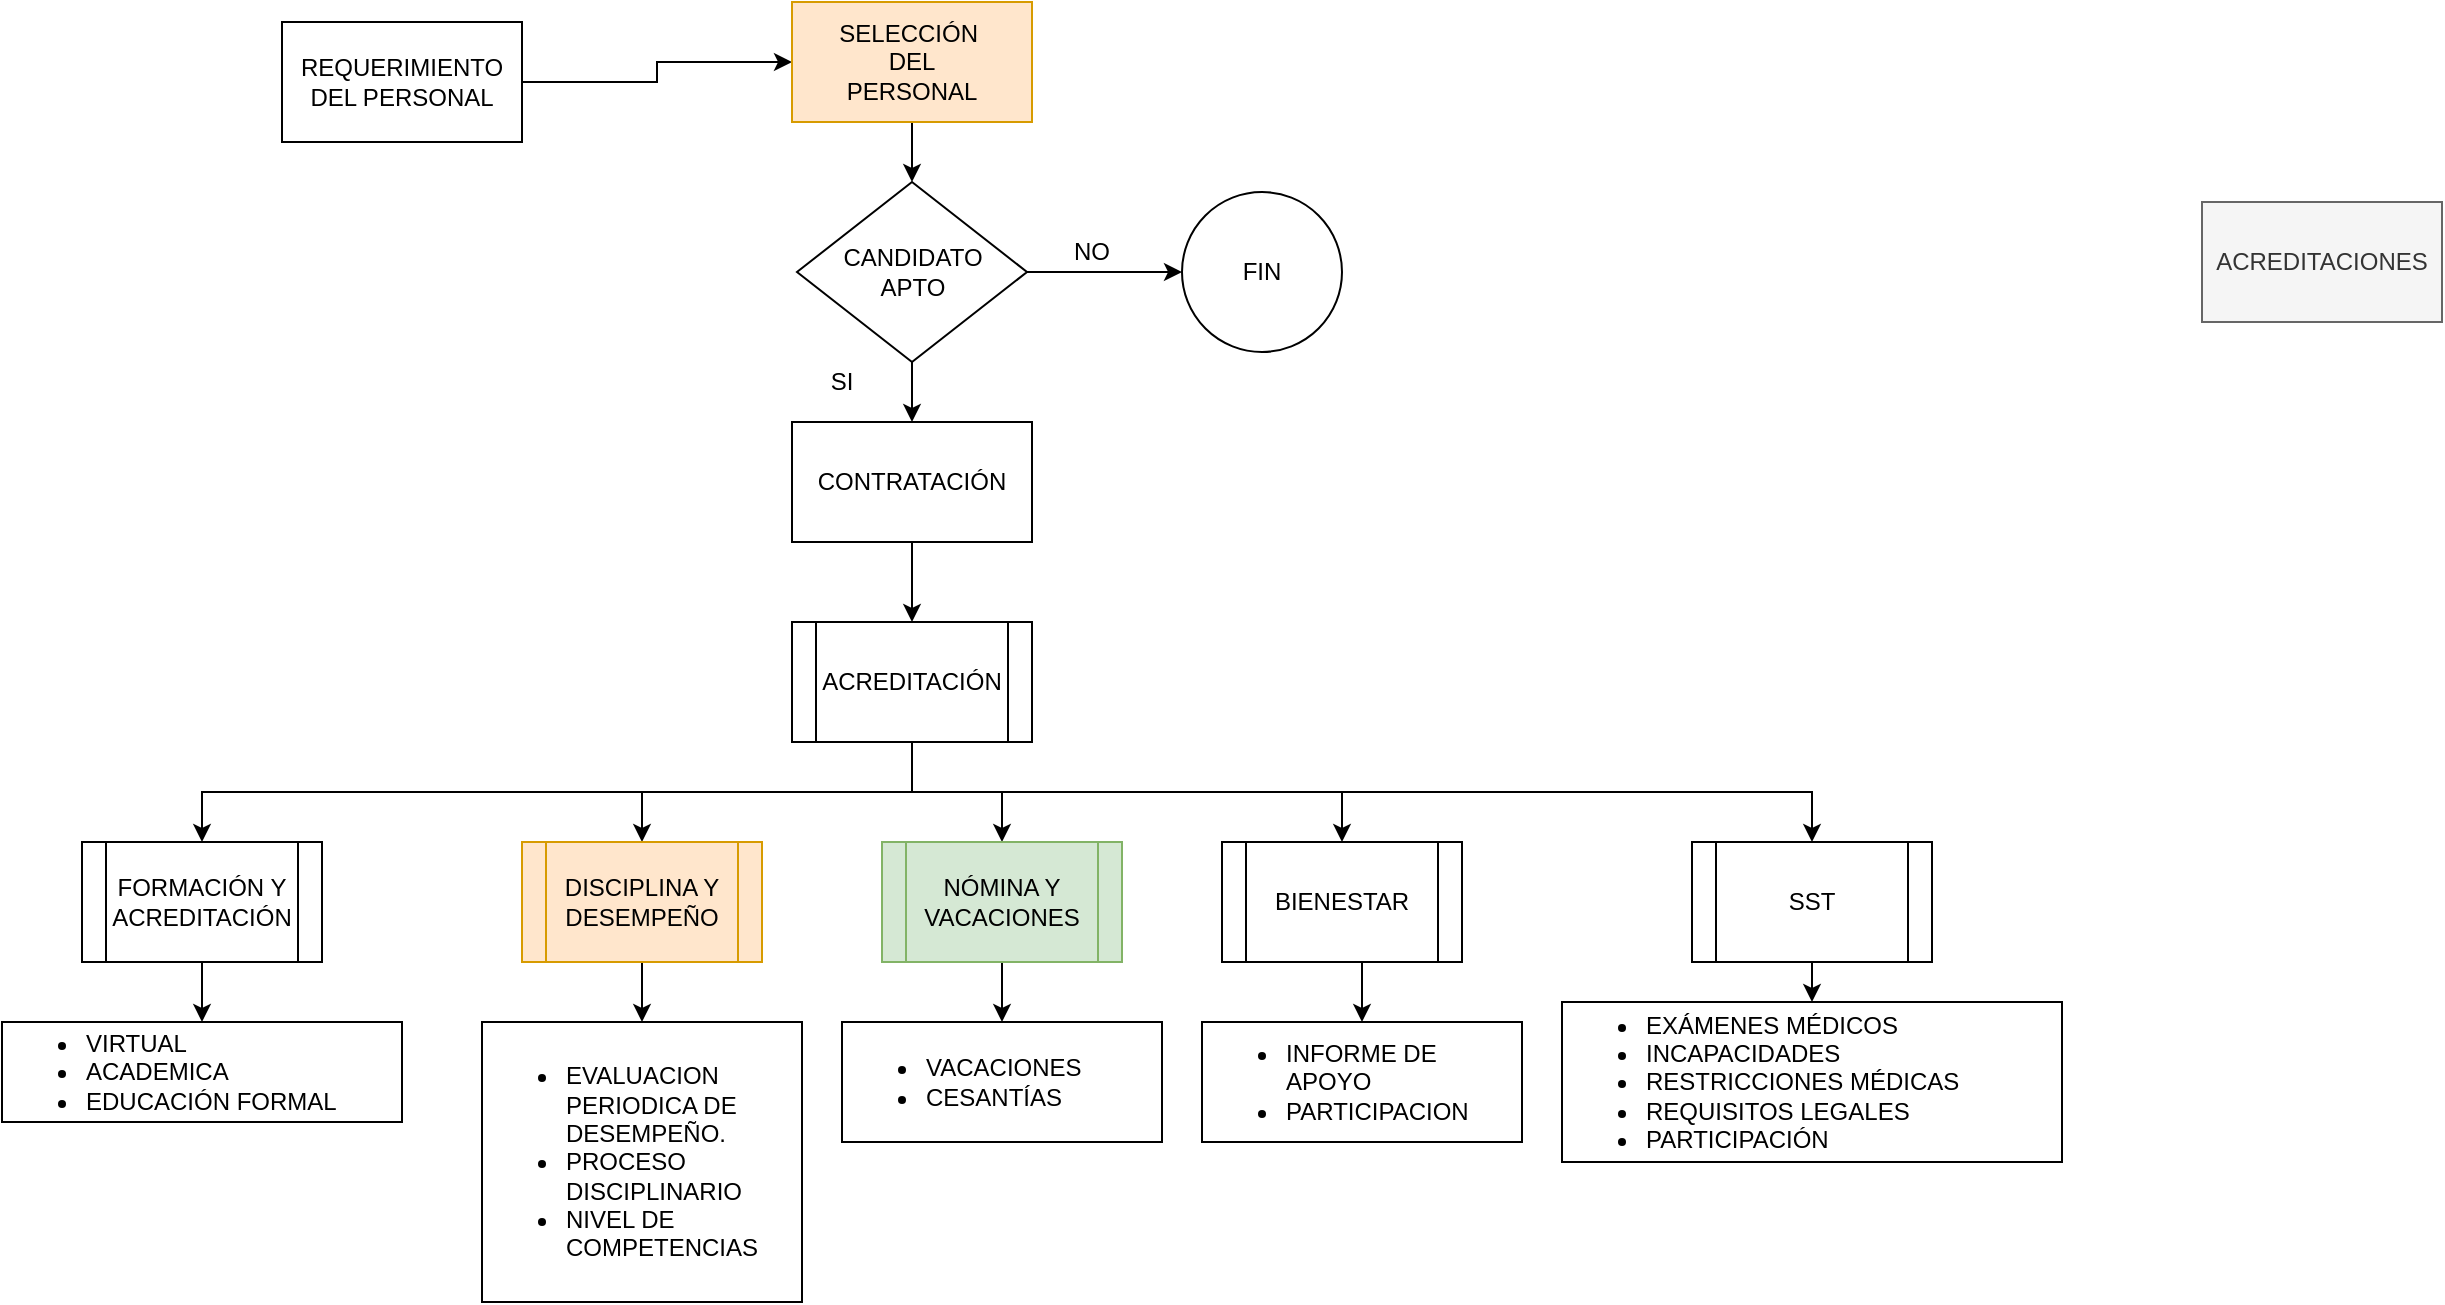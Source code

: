 <mxfile version="20.2.2" type="github">
  <diagram id="T0ilVsNC7wKxDNPLaUD6" name="Page-1">
    <mxGraphModel dx="2276" dy="801" grid="1" gridSize="10" guides="1" tooltips="1" connect="1" arrows="1" fold="1" page="1" pageScale="1" pageWidth="850" pageHeight="1100" math="0" shadow="0">
      <root>
        <mxCell id="0" />
        <mxCell id="1" parent="0" />
        <mxCell id="-1c-Uow--uqYdpP_RSEN-9" style="edgeStyle=orthogonalEdgeStyle;rounded=0;orthogonalLoop=1;jettySize=auto;html=1;exitX=1;exitY=0.5;exitDx=0;exitDy=0;" parent="1" source="-1c-Uow--uqYdpP_RSEN-1" target="-1c-Uow--uqYdpP_RSEN-8" edge="1">
          <mxGeometry relative="1" as="geometry" />
        </mxCell>
        <mxCell id="-1c-Uow--uqYdpP_RSEN-1" value="REQUERIMIENTO DEL PERSONAL" style="rounded=0;whiteSpace=wrap;html=1;" parent="1" vertex="1">
          <mxGeometry x="60" y="130" width="120" height="60" as="geometry" />
        </mxCell>
        <mxCell id="-1c-Uow--uqYdpP_RSEN-11" style="edgeStyle=orthogonalEdgeStyle;rounded=0;orthogonalLoop=1;jettySize=auto;html=1;exitX=1;exitY=0.5;exitDx=0;exitDy=0;" parent="1" source="-1c-Uow--uqYdpP_RSEN-2" target="-1c-Uow--uqYdpP_RSEN-4" edge="1">
          <mxGeometry relative="1" as="geometry" />
        </mxCell>
        <mxCell id="-1c-Uow--uqYdpP_RSEN-12" style="edgeStyle=orthogonalEdgeStyle;rounded=0;orthogonalLoop=1;jettySize=auto;html=1;exitX=0.5;exitY=1;exitDx=0;exitDy=0;entryX=0.5;entryY=0;entryDx=0;entryDy=0;" parent="1" source="-1c-Uow--uqYdpP_RSEN-2" target="-1c-Uow--uqYdpP_RSEN-6" edge="1">
          <mxGeometry relative="1" as="geometry" />
        </mxCell>
        <mxCell id="-1c-Uow--uqYdpP_RSEN-2" value="CANDIDATO&lt;br&gt;APTO" style="rhombus;whiteSpace=wrap;html=1;" parent="1" vertex="1">
          <mxGeometry x="317.5" y="210" width="115" height="90" as="geometry" />
        </mxCell>
        <mxCell id="-1c-Uow--uqYdpP_RSEN-4" value="FIN" style="ellipse;whiteSpace=wrap;html=1;aspect=fixed;" parent="1" vertex="1">
          <mxGeometry x="510" y="215" width="80" height="80" as="geometry" />
        </mxCell>
        <mxCell id="bKaEDpMlJGmUdyzLtjko-1" style="edgeStyle=orthogonalEdgeStyle;rounded=0;orthogonalLoop=1;jettySize=auto;html=1;exitX=0.5;exitY=1;exitDx=0;exitDy=0;entryX=0.5;entryY=0;entryDx=0;entryDy=0;" edge="1" parent="1" source="-1c-Uow--uqYdpP_RSEN-6" target="-1c-Uow--uqYdpP_RSEN-7">
          <mxGeometry relative="1" as="geometry" />
        </mxCell>
        <mxCell id="-1c-Uow--uqYdpP_RSEN-6" value="CONTRATACIÓN" style="rounded=0;whiteSpace=wrap;html=1;" parent="1" vertex="1">
          <mxGeometry x="315" y="330" width="120" height="60" as="geometry" />
        </mxCell>
        <mxCell id="bKaEDpMlJGmUdyzLtjko-2" style="edgeStyle=orthogonalEdgeStyle;rounded=0;orthogonalLoop=1;jettySize=auto;html=1;exitX=0.5;exitY=1;exitDx=0;exitDy=0;entryX=0.5;entryY=0;entryDx=0;entryDy=0;" edge="1" parent="1" source="-1c-Uow--uqYdpP_RSEN-7" target="-1c-Uow--uqYdpP_RSEN-24">
          <mxGeometry relative="1" as="geometry" />
        </mxCell>
        <mxCell id="bKaEDpMlJGmUdyzLtjko-3" style="edgeStyle=orthogonalEdgeStyle;rounded=0;orthogonalLoop=1;jettySize=auto;html=1;exitX=0.5;exitY=1;exitDx=0;exitDy=0;entryX=0.5;entryY=0;entryDx=0;entryDy=0;" edge="1" parent="1" source="-1c-Uow--uqYdpP_RSEN-7" target="-1c-Uow--uqYdpP_RSEN-21">
          <mxGeometry relative="1" as="geometry" />
        </mxCell>
        <mxCell id="bKaEDpMlJGmUdyzLtjko-4" style="edgeStyle=orthogonalEdgeStyle;rounded=0;orthogonalLoop=1;jettySize=auto;html=1;exitX=0.5;exitY=1;exitDx=0;exitDy=0;entryX=0.5;entryY=0;entryDx=0;entryDy=0;" edge="1" parent="1" source="-1c-Uow--uqYdpP_RSEN-7" target="-1c-Uow--uqYdpP_RSEN-20">
          <mxGeometry relative="1" as="geometry" />
        </mxCell>
        <mxCell id="bKaEDpMlJGmUdyzLtjko-5" style="edgeStyle=orthogonalEdgeStyle;rounded=0;orthogonalLoop=1;jettySize=auto;html=1;exitX=0.5;exitY=1;exitDx=0;exitDy=0;" edge="1" parent="1" source="-1c-Uow--uqYdpP_RSEN-7" target="-1c-Uow--uqYdpP_RSEN-22">
          <mxGeometry relative="1" as="geometry" />
        </mxCell>
        <mxCell id="bKaEDpMlJGmUdyzLtjko-6" style="edgeStyle=orthogonalEdgeStyle;rounded=0;orthogonalLoop=1;jettySize=auto;html=1;exitX=0.5;exitY=1;exitDx=0;exitDy=0;" edge="1" parent="1" source="-1c-Uow--uqYdpP_RSEN-7" target="-1c-Uow--uqYdpP_RSEN-23">
          <mxGeometry relative="1" as="geometry" />
        </mxCell>
        <mxCell id="-1c-Uow--uqYdpP_RSEN-7" value="ACREDITACIÓN" style="shape=process;whiteSpace=wrap;html=1;backgroundOutline=1;" parent="1" vertex="1">
          <mxGeometry x="315" y="430" width="120" height="60" as="geometry" />
        </mxCell>
        <mxCell id="-1c-Uow--uqYdpP_RSEN-10" style="edgeStyle=orthogonalEdgeStyle;rounded=0;orthogonalLoop=1;jettySize=auto;html=1;exitX=0.5;exitY=1;exitDx=0;exitDy=0;entryX=0.5;entryY=0;entryDx=0;entryDy=0;" parent="1" source="-1c-Uow--uqYdpP_RSEN-8" target="-1c-Uow--uqYdpP_RSEN-2" edge="1">
          <mxGeometry relative="1" as="geometry" />
        </mxCell>
        <mxCell id="-1c-Uow--uqYdpP_RSEN-8" value="SELECCIÓN&amp;nbsp;&lt;br&gt;DEL&lt;br&gt;PERSONAL" style="rounded=0;whiteSpace=wrap;html=1;fillColor=#ffe6cc;strokeColor=#d79b00;" parent="1" vertex="1">
          <mxGeometry x="315" y="120" width="120" height="60" as="geometry" />
        </mxCell>
        <mxCell id="-1c-Uow--uqYdpP_RSEN-14" value="NO" style="text;html=1;strokeColor=none;fillColor=none;align=center;verticalAlign=middle;whiteSpace=wrap;rounded=0;" parent="1" vertex="1">
          <mxGeometry x="435" y="230" width="60" height="30" as="geometry" />
        </mxCell>
        <mxCell id="-1c-Uow--uqYdpP_RSEN-15" value="SI" style="text;html=1;strokeColor=none;fillColor=none;align=center;verticalAlign=middle;whiteSpace=wrap;rounded=0;" parent="1" vertex="1">
          <mxGeometry x="310" y="295" width="60" height="30" as="geometry" />
        </mxCell>
        <mxCell id="bKaEDpMlJGmUdyzLtjko-15" style="edgeStyle=orthogonalEdgeStyle;rounded=0;orthogonalLoop=1;jettySize=auto;html=1;exitX=0.5;exitY=1;exitDx=0;exitDy=0;entryX=0.5;entryY=0;entryDx=0;entryDy=0;" edge="1" parent="1" source="-1c-Uow--uqYdpP_RSEN-20" target="bKaEDpMlJGmUdyzLtjko-14">
          <mxGeometry relative="1" as="geometry" />
        </mxCell>
        <mxCell id="-1c-Uow--uqYdpP_RSEN-20" value="NÓMINA Y VACACIONES" style="shape=process;whiteSpace=wrap;html=1;backgroundOutline=1;fillColor=#d5e8d4;strokeColor=#82b366;" parent="1" vertex="1">
          <mxGeometry x="360" y="540" width="120" height="60" as="geometry" />
        </mxCell>
        <mxCell id="bKaEDpMlJGmUdyzLtjko-17" style="edgeStyle=orthogonalEdgeStyle;rounded=0;orthogonalLoop=1;jettySize=auto;html=1;exitX=0.5;exitY=1;exitDx=0;exitDy=0;entryX=0.5;entryY=0;entryDx=0;entryDy=0;" edge="1" parent="1" source="-1c-Uow--uqYdpP_RSEN-21" target="bKaEDpMlJGmUdyzLtjko-16">
          <mxGeometry relative="1" as="geometry" />
        </mxCell>
        <mxCell id="-1c-Uow--uqYdpP_RSEN-21" value="DISCIPLINA Y DESEMPEÑO" style="shape=process;whiteSpace=wrap;html=1;backgroundOutline=1;fillColor=#ffe6cc;strokeColor=#d79b00;" parent="1" vertex="1">
          <mxGeometry x="180" y="540" width="120" height="60" as="geometry" />
        </mxCell>
        <mxCell id="bKaEDpMlJGmUdyzLtjko-12" style="edgeStyle=orthogonalEdgeStyle;rounded=0;orthogonalLoop=1;jettySize=auto;html=1;exitX=0.5;exitY=1;exitDx=0;exitDy=0;entryX=0.5;entryY=0;entryDx=0;entryDy=0;" edge="1" parent="1" source="-1c-Uow--uqYdpP_RSEN-22" target="bKaEDpMlJGmUdyzLtjko-11">
          <mxGeometry relative="1" as="geometry" />
        </mxCell>
        <mxCell id="-1c-Uow--uqYdpP_RSEN-22" value="BIENESTAR" style="shape=process;whiteSpace=wrap;html=1;backgroundOutline=1;" parent="1" vertex="1">
          <mxGeometry x="530" y="540" width="120" height="60" as="geometry" />
        </mxCell>
        <mxCell id="bKaEDpMlJGmUdyzLtjko-13" style="edgeStyle=orthogonalEdgeStyle;rounded=0;orthogonalLoop=1;jettySize=auto;html=1;exitX=0.5;exitY=1;exitDx=0;exitDy=0;entryX=0.5;entryY=0;entryDx=0;entryDy=0;" edge="1" parent="1" source="-1c-Uow--uqYdpP_RSEN-23" target="bKaEDpMlJGmUdyzLtjko-10">
          <mxGeometry relative="1" as="geometry" />
        </mxCell>
        <mxCell id="-1c-Uow--uqYdpP_RSEN-23" value="SST" style="shape=process;whiteSpace=wrap;html=1;backgroundOutline=1;" parent="1" vertex="1">
          <mxGeometry x="765" y="540" width="120" height="60" as="geometry" />
        </mxCell>
        <mxCell id="bKaEDpMlJGmUdyzLtjko-19" style="edgeStyle=orthogonalEdgeStyle;rounded=0;orthogonalLoop=1;jettySize=auto;html=1;exitX=0.5;exitY=1;exitDx=0;exitDy=0;entryX=0.5;entryY=0;entryDx=0;entryDy=0;" edge="1" parent="1" source="-1c-Uow--uqYdpP_RSEN-24" target="bKaEDpMlJGmUdyzLtjko-18">
          <mxGeometry relative="1" as="geometry" />
        </mxCell>
        <mxCell id="-1c-Uow--uqYdpP_RSEN-24" value="FORMACIÓN Y ACREDITACIÓN" style="shape=process;whiteSpace=wrap;html=1;backgroundOutline=1;" parent="1" vertex="1">
          <mxGeometry x="-40" y="540" width="120" height="60" as="geometry" />
        </mxCell>
        <mxCell id="bKaEDpMlJGmUdyzLtjko-10" value="&lt;ul&gt;&lt;li&gt;EXÁMENES MÉDICOS&lt;/li&gt;&lt;li&gt;INCAPACIDADES&lt;/li&gt;&lt;li&gt;RESTRICCIONES MÉDICAS&lt;/li&gt;&lt;li&gt;REQUISITOS LEGALES&lt;/li&gt;&lt;li&gt;PARTICIPACIÓN&lt;/li&gt;&lt;/ul&gt;" style="rounded=0;whiteSpace=wrap;html=1;align=left;" vertex="1" parent="1">
          <mxGeometry x="700" y="620" width="250" height="80" as="geometry" />
        </mxCell>
        <mxCell id="bKaEDpMlJGmUdyzLtjko-11" value="&lt;ul&gt;&lt;li&gt;INFORME DE APOYO&lt;/li&gt;&lt;li&gt;PARTICIPACION&lt;/li&gt;&lt;/ul&gt;" style="rounded=0;whiteSpace=wrap;html=1;align=left;" vertex="1" parent="1">
          <mxGeometry x="520" y="630" width="160" height="60" as="geometry" />
        </mxCell>
        <mxCell id="bKaEDpMlJGmUdyzLtjko-14" value="&lt;ul&gt;&lt;li&gt;VACACIONES&lt;/li&gt;&lt;li&gt;CESANTÍAS&lt;/li&gt;&lt;/ul&gt;" style="rounded=0;whiteSpace=wrap;html=1;align=left;" vertex="1" parent="1">
          <mxGeometry x="340" y="630" width="160" height="60" as="geometry" />
        </mxCell>
        <mxCell id="bKaEDpMlJGmUdyzLtjko-16" value="&lt;ul&gt;&lt;li&gt;EVALUACION PERIODICA DE DESEMPEÑO.&lt;/li&gt;&lt;li&gt;PROCESO DISCIPLINARIO&lt;/li&gt;&lt;li&gt;NIVEL DE COMPETENCIAS&lt;/li&gt;&lt;/ul&gt;" style="rounded=0;whiteSpace=wrap;html=1;align=left;" vertex="1" parent="1">
          <mxGeometry x="160" y="630" width="160" height="140" as="geometry" />
        </mxCell>
        <mxCell id="bKaEDpMlJGmUdyzLtjko-18" value="&lt;ul&gt;&lt;li&gt;VIRTUAL&lt;/li&gt;&lt;li&gt;ACADEMICA&lt;/li&gt;&lt;li&gt;EDUCACIÓN FORMAL&lt;/li&gt;&lt;/ul&gt;" style="rounded=0;whiteSpace=wrap;html=1;align=left;" vertex="1" parent="1">
          <mxGeometry x="-80" y="630" width="200" height="50" as="geometry" />
        </mxCell>
        <mxCell id="bKaEDpMlJGmUdyzLtjko-21" value="ACREDITACIONES" style="rounded=0;whiteSpace=wrap;html=1;fillColor=#f5f5f5;fontColor=#333333;strokeColor=#666666;" vertex="1" parent="1">
          <mxGeometry x="1020" y="220" width="120" height="60" as="geometry" />
        </mxCell>
      </root>
    </mxGraphModel>
  </diagram>
</mxfile>
